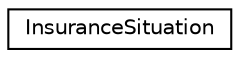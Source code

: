 digraph "Graphical Class Hierarchy"
{
  edge [fontname="Helvetica",fontsize="10",labelfontname="Helvetica",labelfontsize="10"];
  node [fontname="Helvetica",fontsize="10",shape=record];
  rankdir="LR";
  Node1 [label="InsuranceSituation",height=0.2,width=0.4,color="black", fillcolor="white", style="filled",URL="$structInsuranceSituation.html",tooltip="Структура для страховой ситуации "];
}
